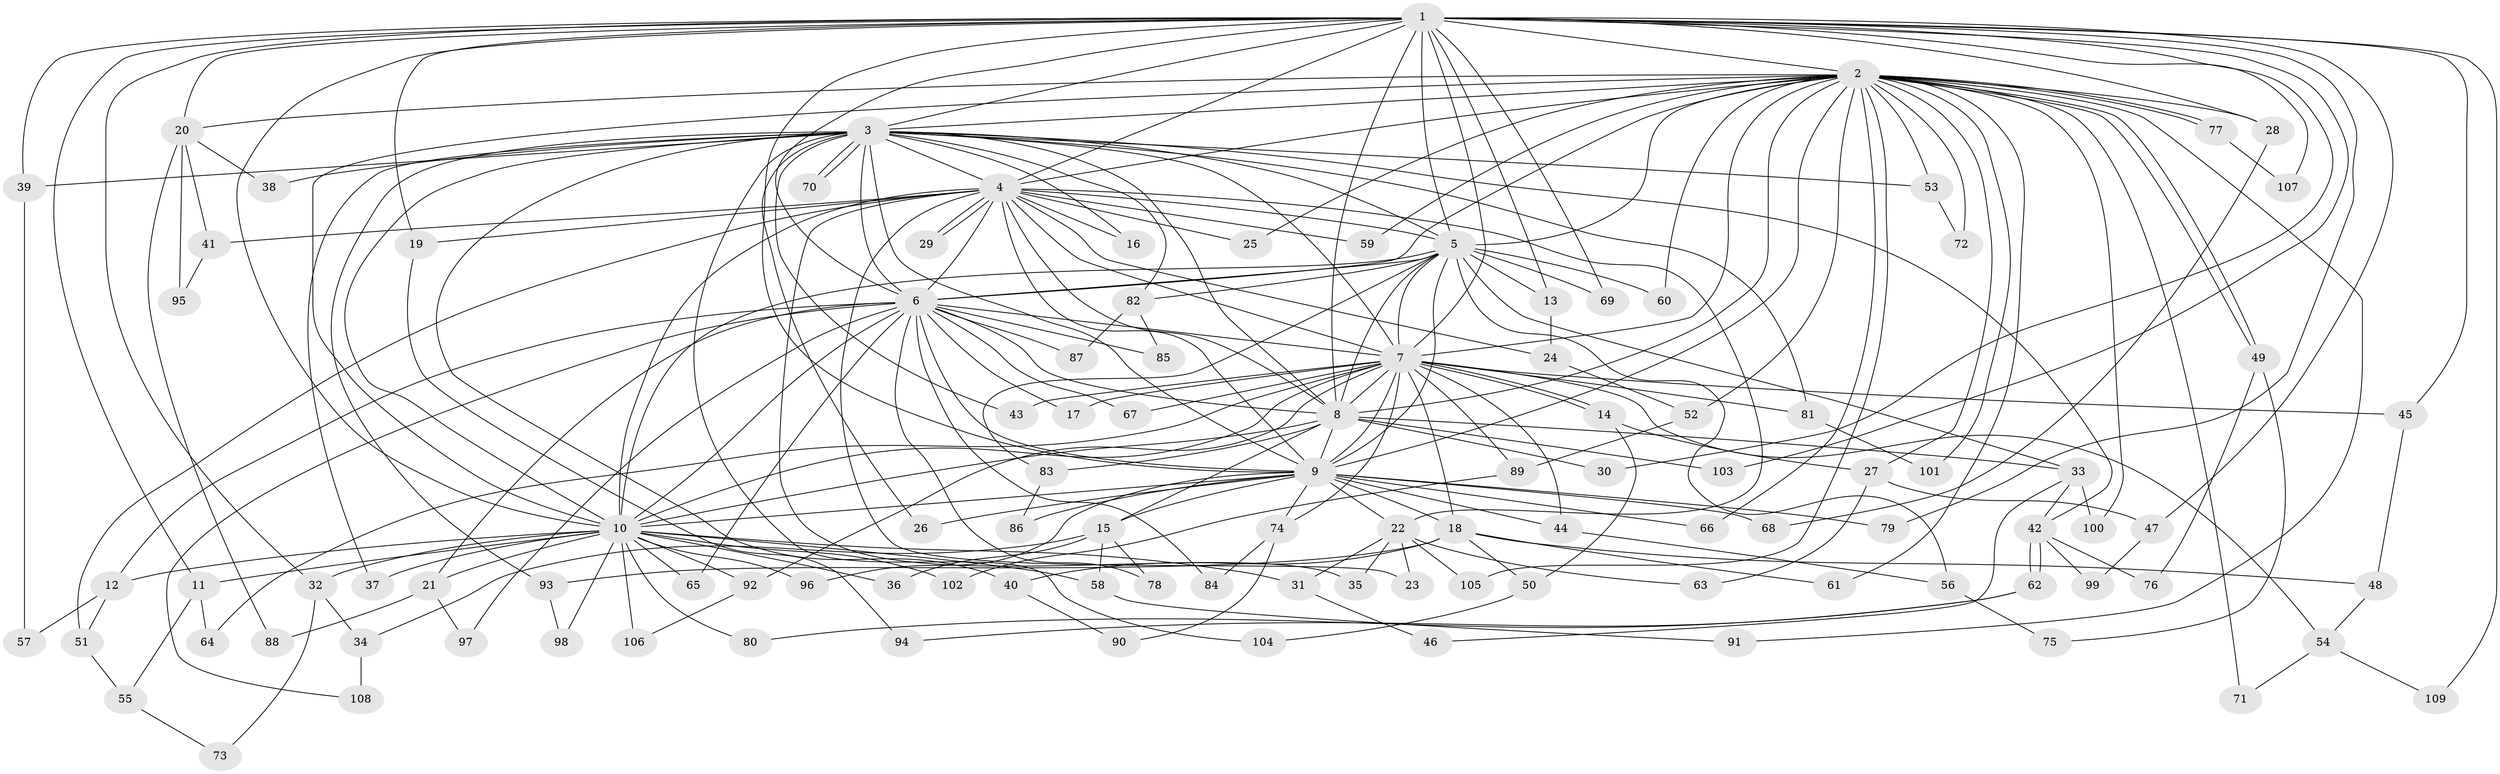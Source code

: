 // Generated by graph-tools (version 1.1) at 2025/25/03/09/25 03:25:45]
// undirected, 109 vertices, 243 edges
graph export_dot {
graph [start="1"]
  node [color=gray90,style=filled];
  1;
  2;
  3;
  4;
  5;
  6;
  7;
  8;
  9;
  10;
  11;
  12;
  13;
  14;
  15;
  16;
  17;
  18;
  19;
  20;
  21;
  22;
  23;
  24;
  25;
  26;
  27;
  28;
  29;
  30;
  31;
  32;
  33;
  34;
  35;
  36;
  37;
  38;
  39;
  40;
  41;
  42;
  43;
  44;
  45;
  46;
  47;
  48;
  49;
  50;
  51;
  52;
  53;
  54;
  55;
  56;
  57;
  58;
  59;
  60;
  61;
  62;
  63;
  64;
  65;
  66;
  67;
  68;
  69;
  70;
  71;
  72;
  73;
  74;
  75;
  76;
  77;
  78;
  79;
  80;
  81;
  82;
  83;
  84;
  85;
  86;
  87;
  88;
  89;
  90;
  91;
  92;
  93;
  94;
  95;
  96;
  97;
  98;
  99;
  100;
  101;
  102;
  103;
  104;
  105;
  106;
  107;
  108;
  109;
  1 -- 2;
  1 -- 3;
  1 -- 4;
  1 -- 5;
  1 -- 6;
  1 -- 7;
  1 -- 8;
  1 -- 9;
  1 -- 10;
  1 -- 11;
  1 -- 13;
  1 -- 19;
  1 -- 20;
  1 -- 28;
  1 -- 30;
  1 -- 32;
  1 -- 39;
  1 -- 45;
  1 -- 47;
  1 -- 69;
  1 -- 79;
  1 -- 103;
  1 -- 107;
  1 -- 109;
  2 -- 3;
  2 -- 4;
  2 -- 5;
  2 -- 6;
  2 -- 7;
  2 -- 8;
  2 -- 9;
  2 -- 10;
  2 -- 20;
  2 -- 25;
  2 -- 27;
  2 -- 28;
  2 -- 49;
  2 -- 49;
  2 -- 52;
  2 -- 53;
  2 -- 59;
  2 -- 60;
  2 -- 61;
  2 -- 66;
  2 -- 71;
  2 -- 72;
  2 -- 77;
  2 -- 77;
  2 -- 91;
  2 -- 100;
  2 -- 101;
  2 -- 105;
  3 -- 4;
  3 -- 5;
  3 -- 6;
  3 -- 7;
  3 -- 8;
  3 -- 9;
  3 -- 10;
  3 -- 16;
  3 -- 26;
  3 -- 37;
  3 -- 38;
  3 -- 39;
  3 -- 40;
  3 -- 42;
  3 -- 43;
  3 -- 53;
  3 -- 70;
  3 -- 70;
  3 -- 81;
  3 -- 82;
  3 -- 93;
  3 -- 104;
  4 -- 5;
  4 -- 6;
  4 -- 7;
  4 -- 8;
  4 -- 9;
  4 -- 10;
  4 -- 16;
  4 -- 19;
  4 -- 22;
  4 -- 23;
  4 -- 24;
  4 -- 25;
  4 -- 29;
  4 -- 29;
  4 -- 35;
  4 -- 41;
  4 -- 51;
  4 -- 59;
  5 -- 6;
  5 -- 7;
  5 -- 8;
  5 -- 9;
  5 -- 10;
  5 -- 13;
  5 -- 33;
  5 -- 56;
  5 -- 60;
  5 -- 69;
  5 -- 82;
  5 -- 83;
  6 -- 7;
  6 -- 8;
  6 -- 9;
  6 -- 10;
  6 -- 12;
  6 -- 17;
  6 -- 21;
  6 -- 65;
  6 -- 67;
  6 -- 78;
  6 -- 84;
  6 -- 85;
  6 -- 87;
  6 -- 97;
  6 -- 108;
  7 -- 8;
  7 -- 9;
  7 -- 10;
  7 -- 14;
  7 -- 14;
  7 -- 17;
  7 -- 18;
  7 -- 43;
  7 -- 44;
  7 -- 45;
  7 -- 54;
  7 -- 64;
  7 -- 67;
  7 -- 74;
  7 -- 81;
  7 -- 89;
  7 -- 92;
  8 -- 9;
  8 -- 10;
  8 -- 15;
  8 -- 30;
  8 -- 33;
  8 -- 83;
  8 -- 103;
  9 -- 10;
  9 -- 15;
  9 -- 18;
  9 -- 22;
  9 -- 26;
  9 -- 44;
  9 -- 66;
  9 -- 68;
  9 -- 74;
  9 -- 79;
  9 -- 86;
  9 -- 96;
  10 -- 11;
  10 -- 12;
  10 -- 21;
  10 -- 31;
  10 -- 32;
  10 -- 36;
  10 -- 37;
  10 -- 58;
  10 -- 65;
  10 -- 80;
  10 -- 92;
  10 -- 96;
  10 -- 98;
  10 -- 102;
  10 -- 106;
  11 -- 55;
  11 -- 64;
  12 -- 51;
  12 -- 57;
  13 -- 24;
  14 -- 27;
  14 -- 50;
  15 -- 34;
  15 -- 36;
  15 -- 58;
  15 -- 78;
  18 -- 40;
  18 -- 48;
  18 -- 50;
  18 -- 61;
  18 -- 93;
  19 -- 94;
  20 -- 38;
  20 -- 41;
  20 -- 88;
  20 -- 95;
  21 -- 88;
  21 -- 97;
  22 -- 23;
  22 -- 31;
  22 -- 35;
  22 -- 63;
  22 -- 105;
  24 -- 52;
  27 -- 47;
  27 -- 63;
  28 -- 68;
  31 -- 46;
  32 -- 34;
  32 -- 73;
  33 -- 42;
  33 -- 46;
  33 -- 100;
  34 -- 108;
  39 -- 57;
  40 -- 90;
  41 -- 95;
  42 -- 62;
  42 -- 62;
  42 -- 76;
  42 -- 99;
  44 -- 56;
  45 -- 48;
  47 -- 99;
  48 -- 54;
  49 -- 75;
  49 -- 76;
  50 -- 104;
  51 -- 55;
  52 -- 89;
  53 -- 72;
  54 -- 71;
  54 -- 109;
  55 -- 73;
  56 -- 75;
  58 -- 91;
  62 -- 80;
  62 -- 94;
  74 -- 84;
  74 -- 90;
  77 -- 107;
  81 -- 101;
  82 -- 85;
  82 -- 87;
  83 -- 86;
  89 -- 102;
  92 -- 106;
  93 -- 98;
}
